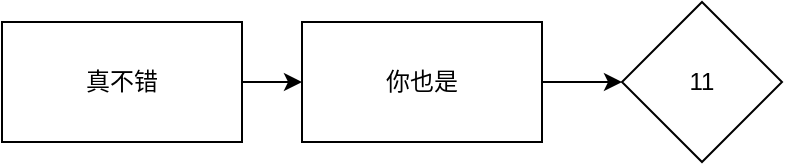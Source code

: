 <mxfile version="14.9.0" type="github">
  <diagram id="BPjgmLVnp0YS_469mjX_" name="Page-1">
    <mxGraphModel dx="786" dy="466" grid="1" gridSize="10" guides="1" tooltips="1" connect="1" arrows="1" fold="1" page="1" pageScale="1" pageWidth="827" pageHeight="1169" math="0" shadow="0">
      <root>
        <mxCell id="0" />
        <mxCell id="1" parent="0" />
        <mxCell id="JryPGLQS1XmmvJxYXnXG-2" style="edgeStyle=orthogonalEdgeStyle;rounded=0;orthogonalLoop=1;jettySize=auto;html=1;" parent="1" source="JryPGLQS1XmmvJxYXnXG-1" target="JryPGLQS1XmmvJxYXnXG-3" edge="1">
          <mxGeometry relative="1" as="geometry">
            <mxPoint x="230" y="690" as="targetPoint" />
          </mxGeometry>
        </mxCell>
        <mxCell id="JryPGLQS1XmmvJxYXnXG-1" value="真不错" style="rounded=0;whiteSpace=wrap;html=1;" parent="1" vertex="1">
          <mxGeometry x="30" y="660" width="120" height="60" as="geometry" />
        </mxCell>
        <mxCell id="0ach7k9h9IYL0atJIS0A-3" style="edgeStyle=orthogonalEdgeStyle;rounded=0;orthogonalLoop=1;jettySize=auto;html=1;entryX=0;entryY=0.5;entryDx=0;entryDy=0;" edge="1" parent="1" source="JryPGLQS1XmmvJxYXnXG-3" target="0ach7k9h9IYL0atJIS0A-2">
          <mxGeometry relative="1" as="geometry" />
        </mxCell>
        <mxCell id="JryPGLQS1XmmvJxYXnXG-3" value="你也是" style="rounded=0;whiteSpace=wrap;html=1;" parent="1" vertex="1">
          <mxGeometry x="180" y="660" width="120" height="60" as="geometry" />
        </mxCell>
        <mxCell id="0ach7k9h9IYL0atJIS0A-2" value="11" style="rhombus;whiteSpace=wrap;html=1;strokeColor=#000000;" vertex="1" parent="1">
          <mxGeometry x="340" y="650" width="80" height="80" as="geometry" />
        </mxCell>
      </root>
    </mxGraphModel>
  </diagram>
</mxfile>
